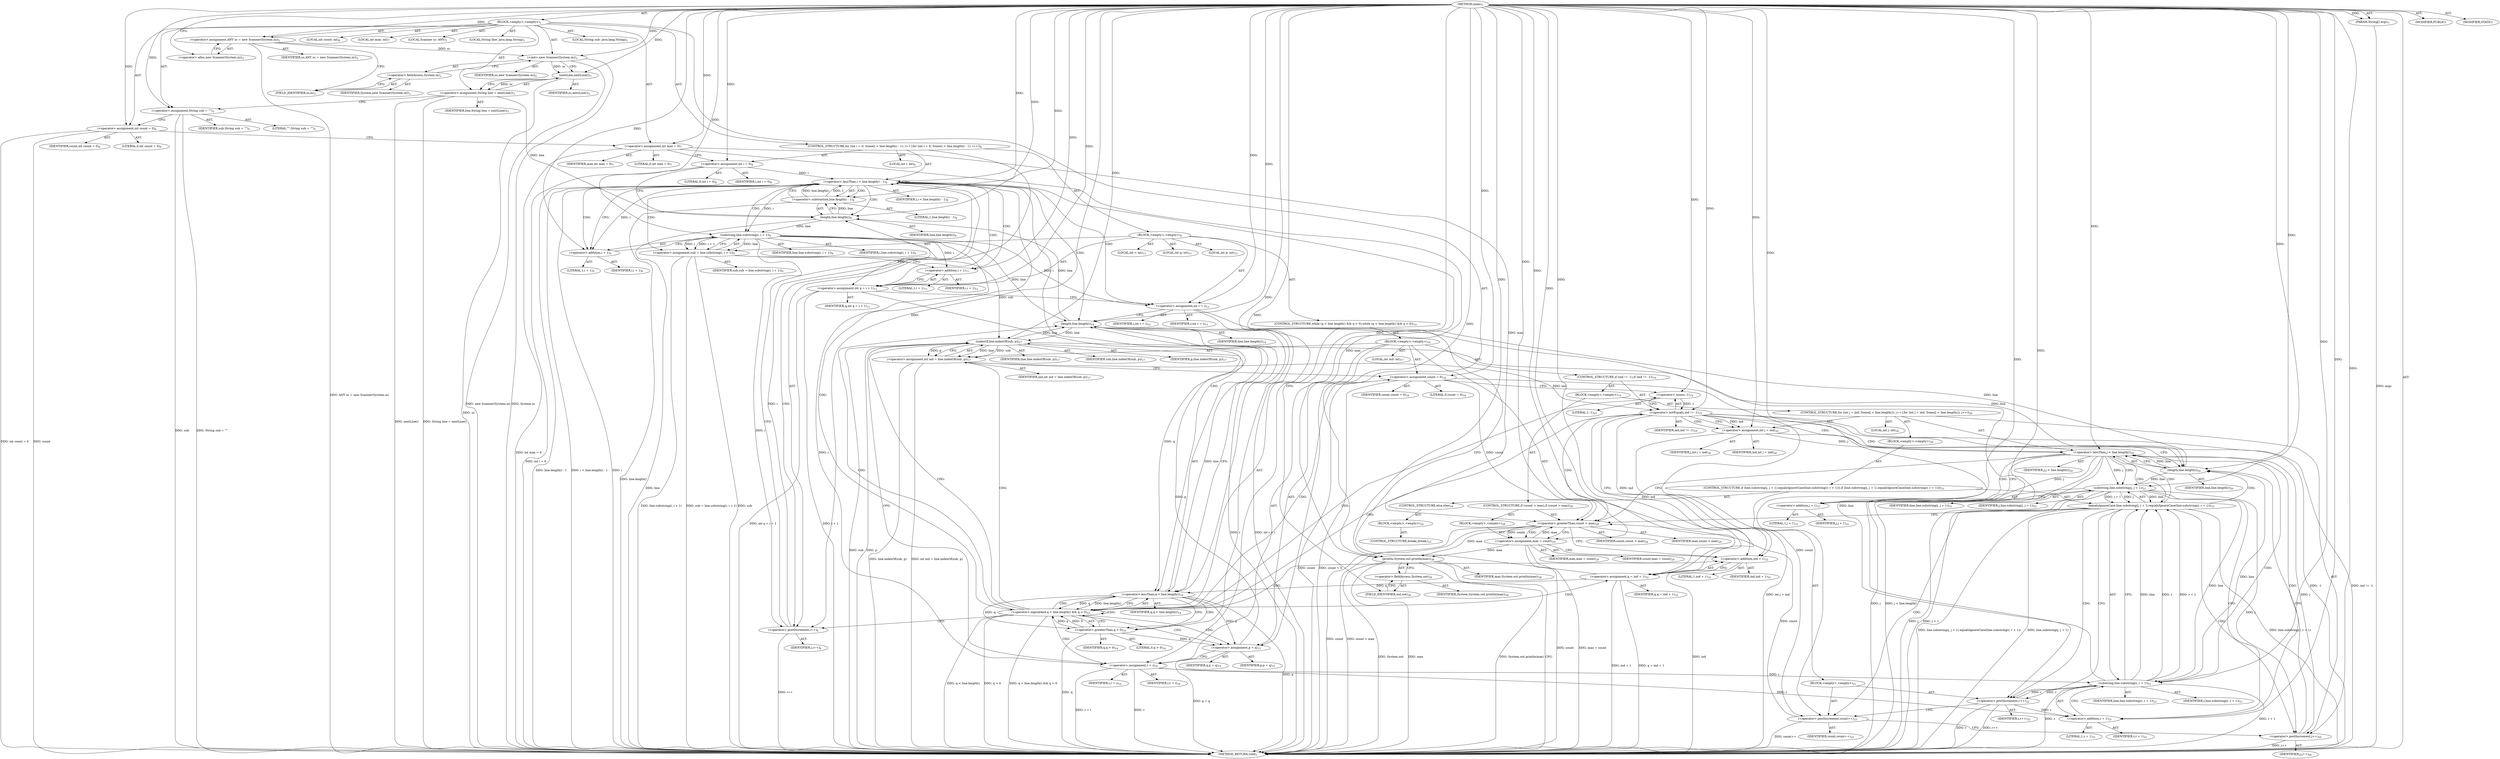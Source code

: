digraph "main" {  
"19" [label = <(METHOD,main)<SUB>1</SUB>> ]
"20" [label = <(PARAM,String[] args)<SUB>1</SUB>> ]
"21" [label = <(BLOCK,&lt;empty&gt;,&lt;empty&gt;)<SUB>1</SUB>> ]
"4" [label = <(LOCAL,Scanner sc: ANY)<SUB>2</SUB>> ]
"22" [label = <(&lt;operator&gt;.assignment,ANY sc = new Scanner(System.in))<SUB>2</SUB>> ]
"23" [label = <(IDENTIFIER,sc,ANY sc = new Scanner(System.in))<SUB>2</SUB>> ]
"24" [label = <(&lt;operator&gt;.alloc,new Scanner(System.in))<SUB>2</SUB>> ]
"25" [label = <(&lt;init&gt;,new Scanner(System.in))<SUB>2</SUB>> ]
"3" [label = <(IDENTIFIER,sc,new Scanner(System.in))<SUB>2</SUB>> ]
"26" [label = <(&lt;operator&gt;.fieldAccess,System.in)<SUB>2</SUB>> ]
"27" [label = <(IDENTIFIER,System,new Scanner(System.in))<SUB>2</SUB>> ]
"28" [label = <(FIELD_IDENTIFIER,in,in)<SUB>2</SUB>> ]
"29" [label = <(LOCAL,String line: java.lang.String)<SUB>3</SUB>> ]
"30" [label = <(&lt;operator&gt;.assignment,String line = nextLine())<SUB>3</SUB>> ]
"31" [label = <(IDENTIFIER,line,String line = nextLine())<SUB>3</SUB>> ]
"32" [label = <(nextLine,nextLine())<SUB>3</SUB>> ]
"33" [label = <(IDENTIFIER,sc,nextLine())<SUB>3</SUB>> ]
"34" [label = <(LOCAL,String sub: java.lang.String)<SUB>5</SUB>> ]
"35" [label = <(&lt;operator&gt;.assignment,String sub = &quot;&quot;)<SUB>5</SUB>> ]
"36" [label = <(IDENTIFIER,sub,String sub = &quot;&quot;)<SUB>5</SUB>> ]
"37" [label = <(LITERAL,&quot;&quot;,String sub = &quot;&quot;)<SUB>5</SUB>> ]
"38" [label = <(LOCAL,int count: int)<SUB>6</SUB>> ]
"39" [label = <(&lt;operator&gt;.assignment,int count = 0)<SUB>6</SUB>> ]
"40" [label = <(IDENTIFIER,count,int count = 0)<SUB>6</SUB>> ]
"41" [label = <(LITERAL,0,int count = 0)<SUB>6</SUB>> ]
"42" [label = <(LOCAL,int max: int)<SUB>7</SUB>> ]
"43" [label = <(&lt;operator&gt;.assignment,int max = 0)<SUB>7</SUB>> ]
"44" [label = <(IDENTIFIER,max,int max = 0)<SUB>7</SUB>> ]
"45" [label = <(LITERAL,0,int max = 0)<SUB>7</SUB>> ]
"46" [label = <(CONTROL_STRUCTURE,for (int i = 0; Some(i &lt; line.length() - 1); i++),for (int i = 0; Some(i &lt; line.length() - 1); i++))<SUB>8</SUB>> ]
"47" [label = <(LOCAL,int i: int)<SUB>8</SUB>> ]
"48" [label = <(&lt;operator&gt;.assignment,int i = 0)<SUB>8</SUB>> ]
"49" [label = <(IDENTIFIER,i,int i = 0)<SUB>8</SUB>> ]
"50" [label = <(LITERAL,0,int i = 0)<SUB>8</SUB>> ]
"51" [label = <(&lt;operator&gt;.lessThan,i &lt; line.length() - 1)<SUB>8</SUB>> ]
"52" [label = <(IDENTIFIER,i,i &lt; line.length() - 1)<SUB>8</SUB>> ]
"53" [label = <(&lt;operator&gt;.subtraction,line.length() - 1)<SUB>8</SUB>> ]
"54" [label = <(length,line.length())<SUB>8</SUB>> ]
"55" [label = <(IDENTIFIER,line,line.length())<SUB>8</SUB>> ]
"56" [label = <(LITERAL,1,line.length() - 1)<SUB>8</SUB>> ]
"57" [label = <(&lt;operator&gt;.postIncrement,i++)<SUB>8</SUB>> ]
"58" [label = <(IDENTIFIER,i,i++)<SUB>8</SUB>> ]
"59" [label = <(BLOCK,&lt;empty&gt;,&lt;empty&gt;)<SUB>8</SUB>> ]
"60" [label = <(&lt;operator&gt;.assignment,sub = line.substring(i, i + 1))<SUB>9</SUB>> ]
"61" [label = <(IDENTIFIER,sub,sub = line.substring(i, i + 1))<SUB>9</SUB>> ]
"62" [label = <(substring,line.substring(i, i + 1))<SUB>9</SUB>> ]
"63" [label = <(IDENTIFIER,line,line.substring(i, i + 1))<SUB>9</SUB>> ]
"64" [label = <(IDENTIFIER,i,line.substring(i, i + 1))<SUB>9</SUB>> ]
"65" [label = <(&lt;operator&gt;.addition,i + 1)<SUB>9</SUB>> ]
"66" [label = <(IDENTIFIER,i,i + 1)<SUB>9</SUB>> ]
"67" [label = <(LITERAL,1,i + 1)<SUB>9</SUB>> ]
"68" [label = <(LOCAL,int q: int)<SUB>11</SUB>> ]
"69" [label = <(&lt;operator&gt;.assignment,int q = i + 1)<SUB>11</SUB>> ]
"70" [label = <(IDENTIFIER,q,int q = i + 1)<SUB>11</SUB>> ]
"71" [label = <(&lt;operator&gt;.addition,i + 1)<SUB>11</SUB>> ]
"72" [label = <(IDENTIFIER,i,i + 1)<SUB>11</SUB>> ]
"73" [label = <(LITERAL,1,i + 1)<SUB>11</SUB>> ]
"74" [label = <(LOCAL,int p: int)<SUB>12</SUB>> ]
"75" [label = <(LOCAL,int r: int)<SUB>13</SUB>> ]
"76" [label = <(&lt;operator&gt;.assignment,int r = i)<SUB>13</SUB>> ]
"77" [label = <(IDENTIFIER,r,int r = i)<SUB>13</SUB>> ]
"78" [label = <(IDENTIFIER,i,int r = i)<SUB>13</SUB>> ]
"79" [label = <(CONTROL_STRUCTURE,while (q &lt; line.length() &amp;&amp; q &gt; 0),while (q &lt; line.length() &amp;&amp; q &gt; 0))<SUB>14</SUB>> ]
"80" [label = <(&lt;operator&gt;.logicalAnd,q &lt; line.length() &amp;&amp; q &gt; 0)<SUB>14</SUB>> ]
"81" [label = <(&lt;operator&gt;.lessThan,q &lt; line.length())<SUB>14</SUB>> ]
"82" [label = <(IDENTIFIER,q,q &lt; line.length())<SUB>14</SUB>> ]
"83" [label = <(length,line.length())<SUB>14</SUB>> ]
"84" [label = <(IDENTIFIER,line,line.length())<SUB>14</SUB>> ]
"85" [label = <(&lt;operator&gt;.greaterThan,q &gt; 0)<SUB>14</SUB>> ]
"86" [label = <(IDENTIFIER,q,q &gt; 0)<SUB>14</SUB>> ]
"87" [label = <(LITERAL,0,q &gt; 0)<SUB>14</SUB>> ]
"88" [label = <(BLOCK,&lt;empty&gt;,&lt;empty&gt;)<SUB>14</SUB>> ]
"89" [label = <(&lt;operator&gt;.assignment,p = q)<SUB>15</SUB>> ]
"90" [label = <(IDENTIFIER,p,p = q)<SUB>15</SUB>> ]
"91" [label = <(IDENTIFIER,q,p = q)<SUB>15</SUB>> ]
"92" [label = <(&lt;operator&gt;.assignment,r = i)<SUB>16</SUB>> ]
"93" [label = <(IDENTIFIER,r,r = i)<SUB>16</SUB>> ]
"94" [label = <(IDENTIFIER,i,r = i)<SUB>16</SUB>> ]
"95" [label = <(LOCAL,int ind: int)<SUB>17</SUB>> ]
"96" [label = <(&lt;operator&gt;.assignment,int ind = line.indexOf(sub, p))<SUB>17</SUB>> ]
"97" [label = <(IDENTIFIER,ind,int ind = line.indexOf(sub, p))<SUB>17</SUB>> ]
"98" [label = <(indexOf,line.indexOf(sub, p))<SUB>17</SUB>> ]
"99" [label = <(IDENTIFIER,line,line.indexOf(sub, p))<SUB>17</SUB>> ]
"100" [label = <(IDENTIFIER,sub,line.indexOf(sub, p))<SUB>17</SUB>> ]
"101" [label = <(IDENTIFIER,p,line.indexOf(sub, p))<SUB>17</SUB>> ]
"102" [label = <(&lt;operator&gt;.assignment,count = 0)<SUB>18</SUB>> ]
"103" [label = <(IDENTIFIER,count,count = 0)<SUB>18</SUB>> ]
"104" [label = <(LITERAL,0,count = 0)<SUB>18</SUB>> ]
"105" [label = <(CONTROL_STRUCTURE,if (ind != -1),if (ind != -1))<SUB>19</SUB>> ]
"106" [label = <(&lt;operator&gt;.notEquals,ind != -1)<SUB>19</SUB>> ]
"107" [label = <(IDENTIFIER,ind,ind != -1)<SUB>19</SUB>> ]
"108" [label = <(&lt;operator&gt;.minus,-1)<SUB>19</SUB>> ]
"109" [label = <(LITERAL,1,-1)<SUB>19</SUB>> ]
"110" [label = <(BLOCK,&lt;empty&gt;,&lt;empty&gt;)<SUB>19</SUB>> ]
"111" [label = <(CONTROL_STRUCTURE,for (int j = ind; Some(j &lt; line.length()); j++),for (int j = ind; Some(j &lt; line.length()); j++))<SUB>20</SUB>> ]
"112" [label = <(LOCAL,int j: int)<SUB>20</SUB>> ]
"113" [label = <(&lt;operator&gt;.assignment,int j = ind)<SUB>20</SUB>> ]
"114" [label = <(IDENTIFIER,j,int j = ind)<SUB>20</SUB>> ]
"115" [label = <(IDENTIFIER,ind,int j = ind)<SUB>20</SUB>> ]
"116" [label = <(&lt;operator&gt;.lessThan,j &lt; line.length())<SUB>20</SUB>> ]
"117" [label = <(IDENTIFIER,j,j &lt; line.length())<SUB>20</SUB>> ]
"118" [label = <(length,line.length())<SUB>20</SUB>> ]
"119" [label = <(IDENTIFIER,line,line.length())<SUB>20</SUB>> ]
"120" [label = <(&lt;operator&gt;.postIncrement,j++)<SUB>20</SUB>> ]
"121" [label = <(IDENTIFIER,j,j++)<SUB>20</SUB>> ]
"122" [label = <(BLOCK,&lt;empty&gt;,&lt;empty&gt;)<SUB>20</SUB>> ]
"123" [label = <(CONTROL_STRUCTURE,if (line.substring(j, j + 1).equalsIgnoreCase(line.substring(r, r + 1))),if (line.substring(j, j + 1).equalsIgnoreCase(line.substring(r, r + 1))))<SUB>21</SUB>> ]
"124" [label = <(equalsIgnoreCase,line.substring(j, j + 1).equalsIgnoreCase(line.substring(r, r + 1)))<SUB>21</SUB>> ]
"125" [label = <(substring,line.substring(j, j + 1))<SUB>21</SUB>> ]
"126" [label = <(IDENTIFIER,line,line.substring(j, j + 1))<SUB>21</SUB>> ]
"127" [label = <(IDENTIFIER,j,line.substring(j, j + 1))<SUB>21</SUB>> ]
"128" [label = <(&lt;operator&gt;.addition,j + 1)<SUB>21</SUB>> ]
"129" [label = <(IDENTIFIER,j,j + 1)<SUB>21</SUB>> ]
"130" [label = <(LITERAL,1,j + 1)<SUB>21</SUB>> ]
"131" [label = <(substring,line.substring(r, r + 1))<SUB>21</SUB>> ]
"132" [label = <(IDENTIFIER,line,line.substring(r, r + 1))<SUB>21</SUB>> ]
"133" [label = <(IDENTIFIER,r,line.substring(r, r + 1))<SUB>21</SUB>> ]
"134" [label = <(&lt;operator&gt;.addition,r + 1)<SUB>21</SUB>> ]
"135" [label = <(IDENTIFIER,r,r + 1)<SUB>21</SUB>> ]
"136" [label = <(LITERAL,1,r + 1)<SUB>21</SUB>> ]
"137" [label = <(BLOCK,&lt;empty&gt;,&lt;empty&gt;)<SUB>21</SUB>> ]
"138" [label = <(&lt;operator&gt;.postIncrement,r++)<SUB>22</SUB>> ]
"139" [label = <(IDENTIFIER,r,r++)<SUB>22</SUB>> ]
"140" [label = <(&lt;operator&gt;.postIncrement,count++)<SUB>23</SUB>> ]
"141" [label = <(IDENTIFIER,count,count++)<SUB>23</SUB>> ]
"142" [label = <(CONTROL_STRUCTURE,else,else)<SUB>24</SUB>> ]
"143" [label = <(BLOCK,&lt;empty&gt;,&lt;empty&gt;)<SUB>24</SUB>> ]
"144" [label = <(CONTROL_STRUCTURE,break;,break;)<SUB>25</SUB>> ]
"145" [label = <(CONTROL_STRUCTURE,if (count &gt; max),if (count &gt; max))<SUB>28</SUB>> ]
"146" [label = <(&lt;operator&gt;.greaterThan,count &gt; max)<SUB>28</SUB>> ]
"147" [label = <(IDENTIFIER,count,count &gt; max)<SUB>28</SUB>> ]
"148" [label = <(IDENTIFIER,max,count &gt; max)<SUB>28</SUB>> ]
"149" [label = <(BLOCK,&lt;empty&gt;,&lt;empty&gt;)<SUB>28</SUB>> ]
"150" [label = <(&lt;operator&gt;.assignment,max = count)<SUB>29</SUB>> ]
"151" [label = <(IDENTIFIER,max,max = count)<SUB>29</SUB>> ]
"152" [label = <(IDENTIFIER,count,max = count)<SUB>29</SUB>> ]
"153" [label = <(&lt;operator&gt;.assignment,q = ind + 1)<SUB>32</SUB>> ]
"154" [label = <(IDENTIFIER,q,q = ind + 1)<SUB>32</SUB>> ]
"155" [label = <(&lt;operator&gt;.addition,ind + 1)<SUB>32</SUB>> ]
"156" [label = <(IDENTIFIER,ind,ind + 1)<SUB>32</SUB>> ]
"157" [label = <(LITERAL,1,ind + 1)<SUB>32</SUB>> ]
"158" [label = <(println,System.out.println(max))<SUB>38</SUB>> ]
"159" [label = <(&lt;operator&gt;.fieldAccess,System.out)<SUB>38</SUB>> ]
"160" [label = <(IDENTIFIER,System,System.out.println(max))<SUB>38</SUB>> ]
"161" [label = <(FIELD_IDENTIFIER,out,out)<SUB>38</SUB>> ]
"162" [label = <(IDENTIFIER,max,System.out.println(max))<SUB>38</SUB>> ]
"163" [label = <(MODIFIER,PUBLIC)> ]
"164" [label = <(MODIFIER,STATIC)> ]
"165" [label = <(METHOD_RETURN,void)<SUB>1</SUB>> ]
  "19" -> "20"  [ label = "AST: "] 
  "19" -> "21"  [ label = "AST: "] 
  "19" -> "163"  [ label = "AST: "] 
  "19" -> "164"  [ label = "AST: "] 
  "19" -> "165"  [ label = "AST: "] 
  "21" -> "4"  [ label = "AST: "] 
  "21" -> "22"  [ label = "AST: "] 
  "21" -> "25"  [ label = "AST: "] 
  "21" -> "29"  [ label = "AST: "] 
  "21" -> "30"  [ label = "AST: "] 
  "21" -> "34"  [ label = "AST: "] 
  "21" -> "35"  [ label = "AST: "] 
  "21" -> "38"  [ label = "AST: "] 
  "21" -> "39"  [ label = "AST: "] 
  "21" -> "42"  [ label = "AST: "] 
  "21" -> "43"  [ label = "AST: "] 
  "21" -> "46"  [ label = "AST: "] 
  "21" -> "158"  [ label = "AST: "] 
  "22" -> "23"  [ label = "AST: "] 
  "22" -> "24"  [ label = "AST: "] 
  "25" -> "3"  [ label = "AST: "] 
  "25" -> "26"  [ label = "AST: "] 
  "26" -> "27"  [ label = "AST: "] 
  "26" -> "28"  [ label = "AST: "] 
  "30" -> "31"  [ label = "AST: "] 
  "30" -> "32"  [ label = "AST: "] 
  "32" -> "33"  [ label = "AST: "] 
  "35" -> "36"  [ label = "AST: "] 
  "35" -> "37"  [ label = "AST: "] 
  "39" -> "40"  [ label = "AST: "] 
  "39" -> "41"  [ label = "AST: "] 
  "43" -> "44"  [ label = "AST: "] 
  "43" -> "45"  [ label = "AST: "] 
  "46" -> "47"  [ label = "AST: "] 
  "46" -> "48"  [ label = "AST: "] 
  "46" -> "51"  [ label = "AST: "] 
  "46" -> "57"  [ label = "AST: "] 
  "46" -> "59"  [ label = "AST: "] 
  "48" -> "49"  [ label = "AST: "] 
  "48" -> "50"  [ label = "AST: "] 
  "51" -> "52"  [ label = "AST: "] 
  "51" -> "53"  [ label = "AST: "] 
  "53" -> "54"  [ label = "AST: "] 
  "53" -> "56"  [ label = "AST: "] 
  "54" -> "55"  [ label = "AST: "] 
  "57" -> "58"  [ label = "AST: "] 
  "59" -> "60"  [ label = "AST: "] 
  "59" -> "68"  [ label = "AST: "] 
  "59" -> "69"  [ label = "AST: "] 
  "59" -> "74"  [ label = "AST: "] 
  "59" -> "75"  [ label = "AST: "] 
  "59" -> "76"  [ label = "AST: "] 
  "59" -> "79"  [ label = "AST: "] 
  "60" -> "61"  [ label = "AST: "] 
  "60" -> "62"  [ label = "AST: "] 
  "62" -> "63"  [ label = "AST: "] 
  "62" -> "64"  [ label = "AST: "] 
  "62" -> "65"  [ label = "AST: "] 
  "65" -> "66"  [ label = "AST: "] 
  "65" -> "67"  [ label = "AST: "] 
  "69" -> "70"  [ label = "AST: "] 
  "69" -> "71"  [ label = "AST: "] 
  "71" -> "72"  [ label = "AST: "] 
  "71" -> "73"  [ label = "AST: "] 
  "76" -> "77"  [ label = "AST: "] 
  "76" -> "78"  [ label = "AST: "] 
  "79" -> "80"  [ label = "AST: "] 
  "79" -> "88"  [ label = "AST: "] 
  "80" -> "81"  [ label = "AST: "] 
  "80" -> "85"  [ label = "AST: "] 
  "81" -> "82"  [ label = "AST: "] 
  "81" -> "83"  [ label = "AST: "] 
  "83" -> "84"  [ label = "AST: "] 
  "85" -> "86"  [ label = "AST: "] 
  "85" -> "87"  [ label = "AST: "] 
  "88" -> "89"  [ label = "AST: "] 
  "88" -> "92"  [ label = "AST: "] 
  "88" -> "95"  [ label = "AST: "] 
  "88" -> "96"  [ label = "AST: "] 
  "88" -> "102"  [ label = "AST: "] 
  "88" -> "105"  [ label = "AST: "] 
  "88" -> "153"  [ label = "AST: "] 
  "89" -> "90"  [ label = "AST: "] 
  "89" -> "91"  [ label = "AST: "] 
  "92" -> "93"  [ label = "AST: "] 
  "92" -> "94"  [ label = "AST: "] 
  "96" -> "97"  [ label = "AST: "] 
  "96" -> "98"  [ label = "AST: "] 
  "98" -> "99"  [ label = "AST: "] 
  "98" -> "100"  [ label = "AST: "] 
  "98" -> "101"  [ label = "AST: "] 
  "102" -> "103"  [ label = "AST: "] 
  "102" -> "104"  [ label = "AST: "] 
  "105" -> "106"  [ label = "AST: "] 
  "105" -> "110"  [ label = "AST: "] 
  "106" -> "107"  [ label = "AST: "] 
  "106" -> "108"  [ label = "AST: "] 
  "108" -> "109"  [ label = "AST: "] 
  "110" -> "111"  [ label = "AST: "] 
  "110" -> "145"  [ label = "AST: "] 
  "111" -> "112"  [ label = "AST: "] 
  "111" -> "113"  [ label = "AST: "] 
  "111" -> "116"  [ label = "AST: "] 
  "111" -> "120"  [ label = "AST: "] 
  "111" -> "122"  [ label = "AST: "] 
  "113" -> "114"  [ label = "AST: "] 
  "113" -> "115"  [ label = "AST: "] 
  "116" -> "117"  [ label = "AST: "] 
  "116" -> "118"  [ label = "AST: "] 
  "118" -> "119"  [ label = "AST: "] 
  "120" -> "121"  [ label = "AST: "] 
  "122" -> "123"  [ label = "AST: "] 
  "123" -> "124"  [ label = "AST: "] 
  "123" -> "137"  [ label = "AST: "] 
  "123" -> "142"  [ label = "AST: "] 
  "124" -> "125"  [ label = "AST: "] 
  "124" -> "131"  [ label = "AST: "] 
  "125" -> "126"  [ label = "AST: "] 
  "125" -> "127"  [ label = "AST: "] 
  "125" -> "128"  [ label = "AST: "] 
  "128" -> "129"  [ label = "AST: "] 
  "128" -> "130"  [ label = "AST: "] 
  "131" -> "132"  [ label = "AST: "] 
  "131" -> "133"  [ label = "AST: "] 
  "131" -> "134"  [ label = "AST: "] 
  "134" -> "135"  [ label = "AST: "] 
  "134" -> "136"  [ label = "AST: "] 
  "137" -> "138"  [ label = "AST: "] 
  "137" -> "140"  [ label = "AST: "] 
  "138" -> "139"  [ label = "AST: "] 
  "140" -> "141"  [ label = "AST: "] 
  "142" -> "143"  [ label = "AST: "] 
  "143" -> "144"  [ label = "AST: "] 
  "145" -> "146"  [ label = "AST: "] 
  "145" -> "149"  [ label = "AST: "] 
  "146" -> "147"  [ label = "AST: "] 
  "146" -> "148"  [ label = "AST: "] 
  "149" -> "150"  [ label = "AST: "] 
  "150" -> "151"  [ label = "AST: "] 
  "150" -> "152"  [ label = "AST: "] 
  "153" -> "154"  [ label = "AST: "] 
  "153" -> "155"  [ label = "AST: "] 
  "155" -> "156"  [ label = "AST: "] 
  "155" -> "157"  [ label = "AST: "] 
  "158" -> "159"  [ label = "AST: "] 
  "158" -> "162"  [ label = "AST: "] 
  "159" -> "160"  [ label = "AST: "] 
  "159" -> "161"  [ label = "AST: "] 
  "22" -> "28"  [ label = "CFG: "] 
  "25" -> "32"  [ label = "CFG: "] 
  "30" -> "35"  [ label = "CFG: "] 
  "35" -> "39"  [ label = "CFG: "] 
  "39" -> "43"  [ label = "CFG: "] 
  "43" -> "48"  [ label = "CFG: "] 
  "158" -> "165"  [ label = "CFG: "] 
  "24" -> "22"  [ label = "CFG: "] 
  "26" -> "25"  [ label = "CFG: "] 
  "32" -> "30"  [ label = "CFG: "] 
  "48" -> "54"  [ label = "CFG: "] 
  "51" -> "65"  [ label = "CFG: "] 
  "51" -> "161"  [ label = "CFG: "] 
  "57" -> "54"  [ label = "CFG: "] 
  "159" -> "158"  [ label = "CFG: "] 
  "28" -> "26"  [ label = "CFG: "] 
  "53" -> "51"  [ label = "CFG: "] 
  "60" -> "71"  [ label = "CFG: "] 
  "69" -> "76"  [ label = "CFG: "] 
  "76" -> "83"  [ label = "CFG: "] 
  "161" -> "159"  [ label = "CFG: "] 
  "54" -> "53"  [ label = "CFG: "] 
  "62" -> "60"  [ label = "CFG: "] 
  "71" -> "69"  [ label = "CFG: "] 
  "80" -> "89"  [ label = "CFG: "] 
  "80" -> "57"  [ label = "CFG: "] 
  "65" -> "62"  [ label = "CFG: "] 
  "81" -> "80"  [ label = "CFG: "] 
  "81" -> "85"  [ label = "CFG: "] 
  "85" -> "80"  [ label = "CFG: "] 
  "89" -> "92"  [ label = "CFG: "] 
  "92" -> "98"  [ label = "CFG: "] 
  "96" -> "102"  [ label = "CFG: "] 
  "102" -> "108"  [ label = "CFG: "] 
  "153" -> "83"  [ label = "CFG: "] 
  "83" -> "81"  [ label = "CFG: "] 
  "98" -> "96"  [ label = "CFG: "] 
  "106" -> "113"  [ label = "CFG: "] 
  "106" -> "155"  [ label = "CFG: "] 
  "155" -> "153"  [ label = "CFG: "] 
  "108" -> "106"  [ label = "CFG: "] 
  "113" -> "118"  [ label = "CFG: "] 
  "116" -> "128"  [ label = "CFG: "] 
  "116" -> "146"  [ label = "CFG: "] 
  "120" -> "118"  [ label = "CFG: "] 
  "146" -> "150"  [ label = "CFG: "] 
  "146" -> "155"  [ label = "CFG: "] 
  "118" -> "116"  [ label = "CFG: "] 
  "150" -> "155"  [ label = "CFG: "] 
  "124" -> "138"  [ label = "CFG: "] 
  "124" -> "146"  [ label = "CFG: "] 
  "125" -> "134"  [ label = "CFG: "] 
  "131" -> "124"  [ label = "CFG: "] 
  "138" -> "140"  [ label = "CFG: "] 
  "140" -> "120"  [ label = "CFG: "] 
  "128" -> "125"  [ label = "CFG: "] 
  "134" -> "131"  [ label = "CFG: "] 
  "19" -> "24"  [ label = "CFG: "] 
  "20" -> "165"  [ label = "DDG: args"] 
  "22" -> "165"  [ label = "DDG: ANY sc = new Scanner(System.in)"] 
  "25" -> "165"  [ label = "DDG: System.in"] 
  "25" -> "165"  [ label = "DDG: new Scanner(System.in)"] 
  "32" -> "165"  [ label = "DDG: sc"] 
  "30" -> "165"  [ label = "DDG: nextLine()"] 
  "30" -> "165"  [ label = "DDG: String line = nextLine()"] 
  "35" -> "165"  [ label = "DDG: sub"] 
  "35" -> "165"  [ label = "DDG: String sub = &quot;&quot;"] 
  "39" -> "165"  [ label = "DDG: count"] 
  "39" -> "165"  [ label = "DDG: int count = 0"] 
  "43" -> "165"  [ label = "DDG: int max = 0"] 
  "48" -> "165"  [ label = "DDG: int i = 0"] 
  "51" -> "165"  [ label = "DDG: i"] 
  "54" -> "165"  [ label = "DDG: line"] 
  "53" -> "165"  [ label = "DDG: line.length()"] 
  "51" -> "165"  [ label = "DDG: line.length() - 1"] 
  "51" -> "165"  [ label = "DDG: i &lt; line.length() - 1"] 
  "158" -> "165"  [ label = "DDG: System.out"] 
  "158" -> "165"  [ label = "DDG: max"] 
  "158" -> "165"  [ label = "DDG: System.out.println(max)"] 
  "60" -> "165"  [ label = "DDG: sub"] 
  "60" -> "165"  [ label = "DDG: line.substring(i, i + 1)"] 
  "60" -> "165"  [ label = "DDG: sub = line.substring(i, i + 1)"] 
  "69" -> "165"  [ label = "DDG: i + 1"] 
  "69" -> "165"  [ label = "DDG: int q = i + 1"] 
  "76" -> "165"  [ label = "DDG: r"] 
  "76" -> "165"  [ label = "DDG: int r = i"] 
  "81" -> "165"  [ label = "DDG: q"] 
  "80" -> "165"  [ label = "DDG: q &lt; line.length()"] 
  "85" -> "165"  [ label = "DDG: q"] 
  "80" -> "165"  [ label = "DDG: q &gt; 0"] 
  "80" -> "165"  [ label = "DDG: q &lt; line.length() &amp;&amp; q &gt; 0"] 
  "57" -> "165"  [ label = "DDG: i++"] 
  "89" -> "165"  [ label = "DDG: p = q"] 
  "92" -> "165"  [ label = "DDG: r"] 
  "92" -> "165"  [ label = "DDG: r = i"] 
  "98" -> "165"  [ label = "DDG: sub"] 
  "98" -> "165"  [ label = "DDG: p"] 
  "96" -> "165"  [ label = "DDG: line.indexOf(sub, p)"] 
  "96" -> "165"  [ label = "DDG: int ind = line.indexOf(sub, p)"] 
  "102" -> "165"  [ label = "DDG: count"] 
  "102" -> "165"  [ label = "DDG: count = 0"] 
  "106" -> "165"  [ label = "DDG: -1"] 
  "106" -> "165"  [ label = "DDG: ind != -1"] 
  "113" -> "165"  [ label = "DDG: int j = ind"] 
  "116" -> "165"  [ label = "DDG: j"] 
  "116" -> "165"  [ label = "DDG: j &lt; line.length()"] 
  "125" -> "165"  [ label = "DDG: j"] 
  "125" -> "165"  [ label = "DDG: j + 1"] 
  "124" -> "165"  [ label = "DDG: line.substring(j, j + 1)"] 
  "131" -> "165"  [ label = "DDG: r"] 
  "131" -> "165"  [ label = "DDG: r + 1"] 
  "124" -> "165"  [ label = "DDG: line.substring(r, r + 1)"] 
  "124" -> "165"  [ label = "DDG: line.substring(j, j + 1).equalsIgnoreCase(line.substring(r, r + 1))"] 
  "146" -> "165"  [ label = "DDG: count"] 
  "146" -> "165"  [ label = "DDG: count &gt; max"] 
  "150" -> "165"  [ label = "DDG: count"] 
  "150" -> "165"  [ label = "DDG: max = count"] 
  "155" -> "165"  [ label = "DDG: ind"] 
  "153" -> "165"  [ label = "DDG: ind + 1"] 
  "153" -> "165"  [ label = "DDG: q = ind + 1"] 
  "138" -> "165"  [ label = "DDG: r"] 
  "138" -> "165"  [ label = "DDG: r++"] 
  "140" -> "165"  [ label = "DDG: count++"] 
  "120" -> "165"  [ label = "DDG: j++"] 
  "19" -> "20"  [ label = "DDG: "] 
  "19" -> "22"  [ label = "DDG: "] 
  "32" -> "30"  [ label = "DDG: sc"] 
  "19" -> "35"  [ label = "DDG: "] 
  "19" -> "39"  [ label = "DDG: "] 
  "19" -> "43"  [ label = "DDG: "] 
  "22" -> "25"  [ label = "DDG: sc"] 
  "19" -> "25"  [ label = "DDG: "] 
  "19" -> "48"  [ label = "DDG: "] 
  "43" -> "158"  [ label = "DDG: max"] 
  "146" -> "158"  [ label = "DDG: max"] 
  "150" -> "158"  [ label = "DDG: max"] 
  "19" -> "158"  [ label = "DDG: "] 
  "25" -> "32"  [ label = "DDG: sc"] 
  "19" -> "32"  [ label = "DDG: "] 
  "48" -> "51"  [ label = "DDG: i"] 
  "57" -> "51"  [ label = "DDG: i"] 
  "19" -> "51"  [ label = "DDG: "] 
  "53" -> "51"  [ label = "DDG: line.length()"] 
  "53" -> "51"  [ label = "DDG: 1"] 
  "19" -> "57"  [ label = "DDG: "] 
  "62" -> "57"  [ label = "DDG: i"] 
  "62" -> "60"  [ label = "DDG: line"] 
  "62" -> "60"  [ label = "DDG: i"] 
  "62" -> "60"  [ label = "DDG: i + 1"] 
  "62" -> "69"  [ label = "DDG: i"] 
  "19" -> "69"  [ label = "DDG: "] 
  "19" -> "76"  [ label = "DDG: "] 
  "62" -> "76"  [ label = "DDG: i"] 
  "54" -> "53"  [ label = "DDG: line"] 
  "19" -> "53"  [ label = "DDG: "] 
  "30" -> "54"  [ label = "DDG: line"] 
  "83" -> "54"  [ label = "DDG: line"] 
  "19" -> "54"  [ label = "DDG: "] 
  "54" -> "62"  [ label = "DDG: line"] 
  "19" -> "62"  [ label = "DDG: "] 
  "51" -> "62"  [ label = "DDG: i"] 
  "62" -> "71"  [ label = "DDG: i"] 
  "19" -> "71"  [ label = "DDG: "] 
  "81" -> "80"  [ label = "DDG: q"] 
  "81" -> "80"  [ label = "DDG: line.length()"] 
  "85" -> "80"  [ label = "DDG: q"] 
  "85" -> "80"  [ label = "DDG: 0"] 
  "81" -> "89"  [ label = "DDG: q"] 
  "85" -> "89"  [ label = "DDG: q"] 
  "19" -> "89"  [ label = "DDG: "] 
  "19" -> "92"  [ label = "DDG: "] 
  "62" -> "92"  [ label = "DDG: i"] 
  "98" -> "96"  [ label = "DDG: line"] 
  "98" -> "96"  [ label = "DDG: sub"] 
  "98" -> "96"  [ label = "DDG: p"] 
  "19" -> "102"  [ label = "DDG: "] 
  "106" -> "153"  [ label = "DDG: ind"] 
  "19" -> "153"  [ label = "DDG: "] 
  "51" -> "65"  [ label = "DDG: i"] 
  "19" -> "65"  [ label = "DDG: "] 
  "69" -> "81"  [ label = "DDG: q"] 
  "153" -> "81"  [ label = "DDG: q"] 
  "19" -> "81"  [ label = "DDG: "] 
  "83" -> "81"  [ label = "DDG: line"] 
  "81" -> "85"  [ label = "DDG: q"] 
  "19" -> "85"  [ label = "DDG: "] 
  "62" -> "83"  [ label = "DDG: line"] 
  "98" -> "83"  [ label = "DDG: line"] 
  "118" -> "83"  [ label = "DDG: line"] 
  "131" -> "83"  [ label = "DDG: line"] 
  "19" -> "83"  [ label = "DDG: "] 
  "83" -> "98"  [ label = "DDG: line"] 
  "19" -> "98"  [ label = "DDG: "] 
  "60" -> "98"  [ label = "DDG: sub"] 
  "89" -> "98"  [ label = "DDG: p"] 
  "96" -> "106"  [ label = "DDG: ind"] 
  "19" -> "106"  [ label = "DDG: "] 
  "108" -> "106"  [ label = "DDG: 1"] 
  "106" -> "155"  [ label = "DDG: ind"] 
  "19" -> "155"  [ label = "DDG: "] 
  "19" -> "108"  [ label = "DDG: "] 
  "106" -> "113"  [ label = "DDG: ind"] 
  "19" -> "113"  [ label = "DDG: "] 
  "113" -> "116"  [ label = "DDG: j"] 
  "120" -> "116"  [ label = "DDG: j"] 
  "19" -> "116"  [ label = "DDG: "] 
  "118" -> "116"  [ label = "DDG: line"] 
  "125" -> "120"  [ label = "DDG: j"] 
  "19" -> "120"  [ label = "DDG: "] 
  "102" -> "146"  [ label = "DDG: count"] 
  "140" -> "146"  [ label = "DDG: count"] 
  "19" -> "146"  [ label = "DDG: "] 
  "43" -> "146"  [ label = "DDG: max"] 
  "150" -> "146"  [ label = "DDG: max"] 
  "146" -> "150"  [ label = "DDG: count"] 
  "19" -> "150"  [ label = "DDG: "] 
  "98" -> "118"  [ label = "DDG: line"] 
  "131" -> "118"  [ label = "DDG: line"] 
  "19" -> "118"  [ label = "DDG: "] 
  "125" -> "124"  [ label = "DDG: line"] 
  "125" -> "124"  [ label = "DDG: j"] 
  "125" -> "124"  [ label = "DDG: j + 1"] 
  "131" -> "124"  [ label = "DDG: line"] 
  "131" -> "124"  [ label = "DDG: r"] 
  "131" -> "124"  [ label = "DDG: r + 1"] 
  "118" -> "125"  [ label = "DDG: line"] 
  "19" -> "125"  [ label = "DDG: "] 
  "116" -> "125"  [ label = "DDG: j"] 
  "125" -> "131"  [ label = "DDG: line"] 
  "19" -> "131"  [ label = "DDG: "] 
  "92" -> "131"  [ label = "DDG: r"] 
  "138" -> "131"  [ label = "DDG: r"] 
  "131" -> "138"  [ label = "DDG: r"] 
  "19" -> "138"  [ label = "DDG: "] 
  "102" -> "140"  [ label = "DDG: count"] 
  "19" -> "140"  [ label = "DDG: "] 
  "116" -> "128"  [ label = "DDG: j"] 
  "19" -> "128"  [ label = "DDG: "] 
  "92" -> "134"  [ label = "DDG: r"] 
  "138" -> "134"  [ label = "DDG: r"] 
  "19" -> "134"  [ label = "DDG: "] 
  "51" -> "60"  [ label = "CDG: "] 
  "51" -> "51"  [ label = "CDG: "] 
  "51" -> "57"  [ label = "CDG: "] 
  "51" -> "81"  [ label = "CDG: "] 
  "51" -> "69"  [ label = "CDG: "] 
  "51" -> "76"  [ label = "CDG: "] 
  "51" -> "65"  [ label = "CDG: "] 
  "51" -> "54"  [ label = "CDG: "] 
  "51" -> "80"  [ label = "CDG: "] 
  "51" -> "83"  [ label = "CDG: "] 
  "51" -> "71"  [ label = "CDG: "] 
  "51" -> "53"  [ label = "CDG: "] 
  "51" -> "62"  [ label = "CDG: "] 
  "80" -> "96"  [ label = "CDG: "] 
  "80" -> "89"  [ label = "CDG: "] 
  "80" -> "98"  [ label = "CDG: "] 
  "80" -> "81"  [ label = "CDG: "] 
  "80" -> "102"  [ label = "CDG: "] 
  "80" -> "92"  [ label = "CDG: "] 
  "80" -> "153"  [ label = "CDG: "] 
  "80" -> "106"  [ label = "CDG: "] 
  "80" -> "80"  [ label = "CDG: "] 
  "80" -> "83"  [ label = "CDG: "] 
  "80" -> "155"  [ label = "CDG: "] 
  "80" -> "108"  [ label = "CDG: "] 
  "81" -> "85"  [ label = "CDG: "] 
  "106" -> "113"  [ label = "CDG: "] 
  "106" -> "116"  [ label = "CDG: "] 
  "106" -> "146"  [ label = "CDG: "] 
  "106" -> "118"  [ label = "CDG: "] 
  "116" -> "128"  [ label = "CDG: "] 
  "116" -> "131"  [ label = "CDG: "] 
  "116" -> "134"  [ label = "CDG: "] 
  "116" -> "124"  [ label = "CDG: "] 
  "116" -> "125"  [ label = "CDG: "] 
  "146" -> "150"  [ label = "CDG: "] 
  "124" -> "120"  [ label = "CDG: "] 
  "124" -> "116"  [ label = "CDG: "] 
  "124" -> "138"  [ label = "CDG: "] 
  "124" -> "140"  [ label = "CDG: "] 
  "124" -> "118"  [ label = "CDG: "] 
}
